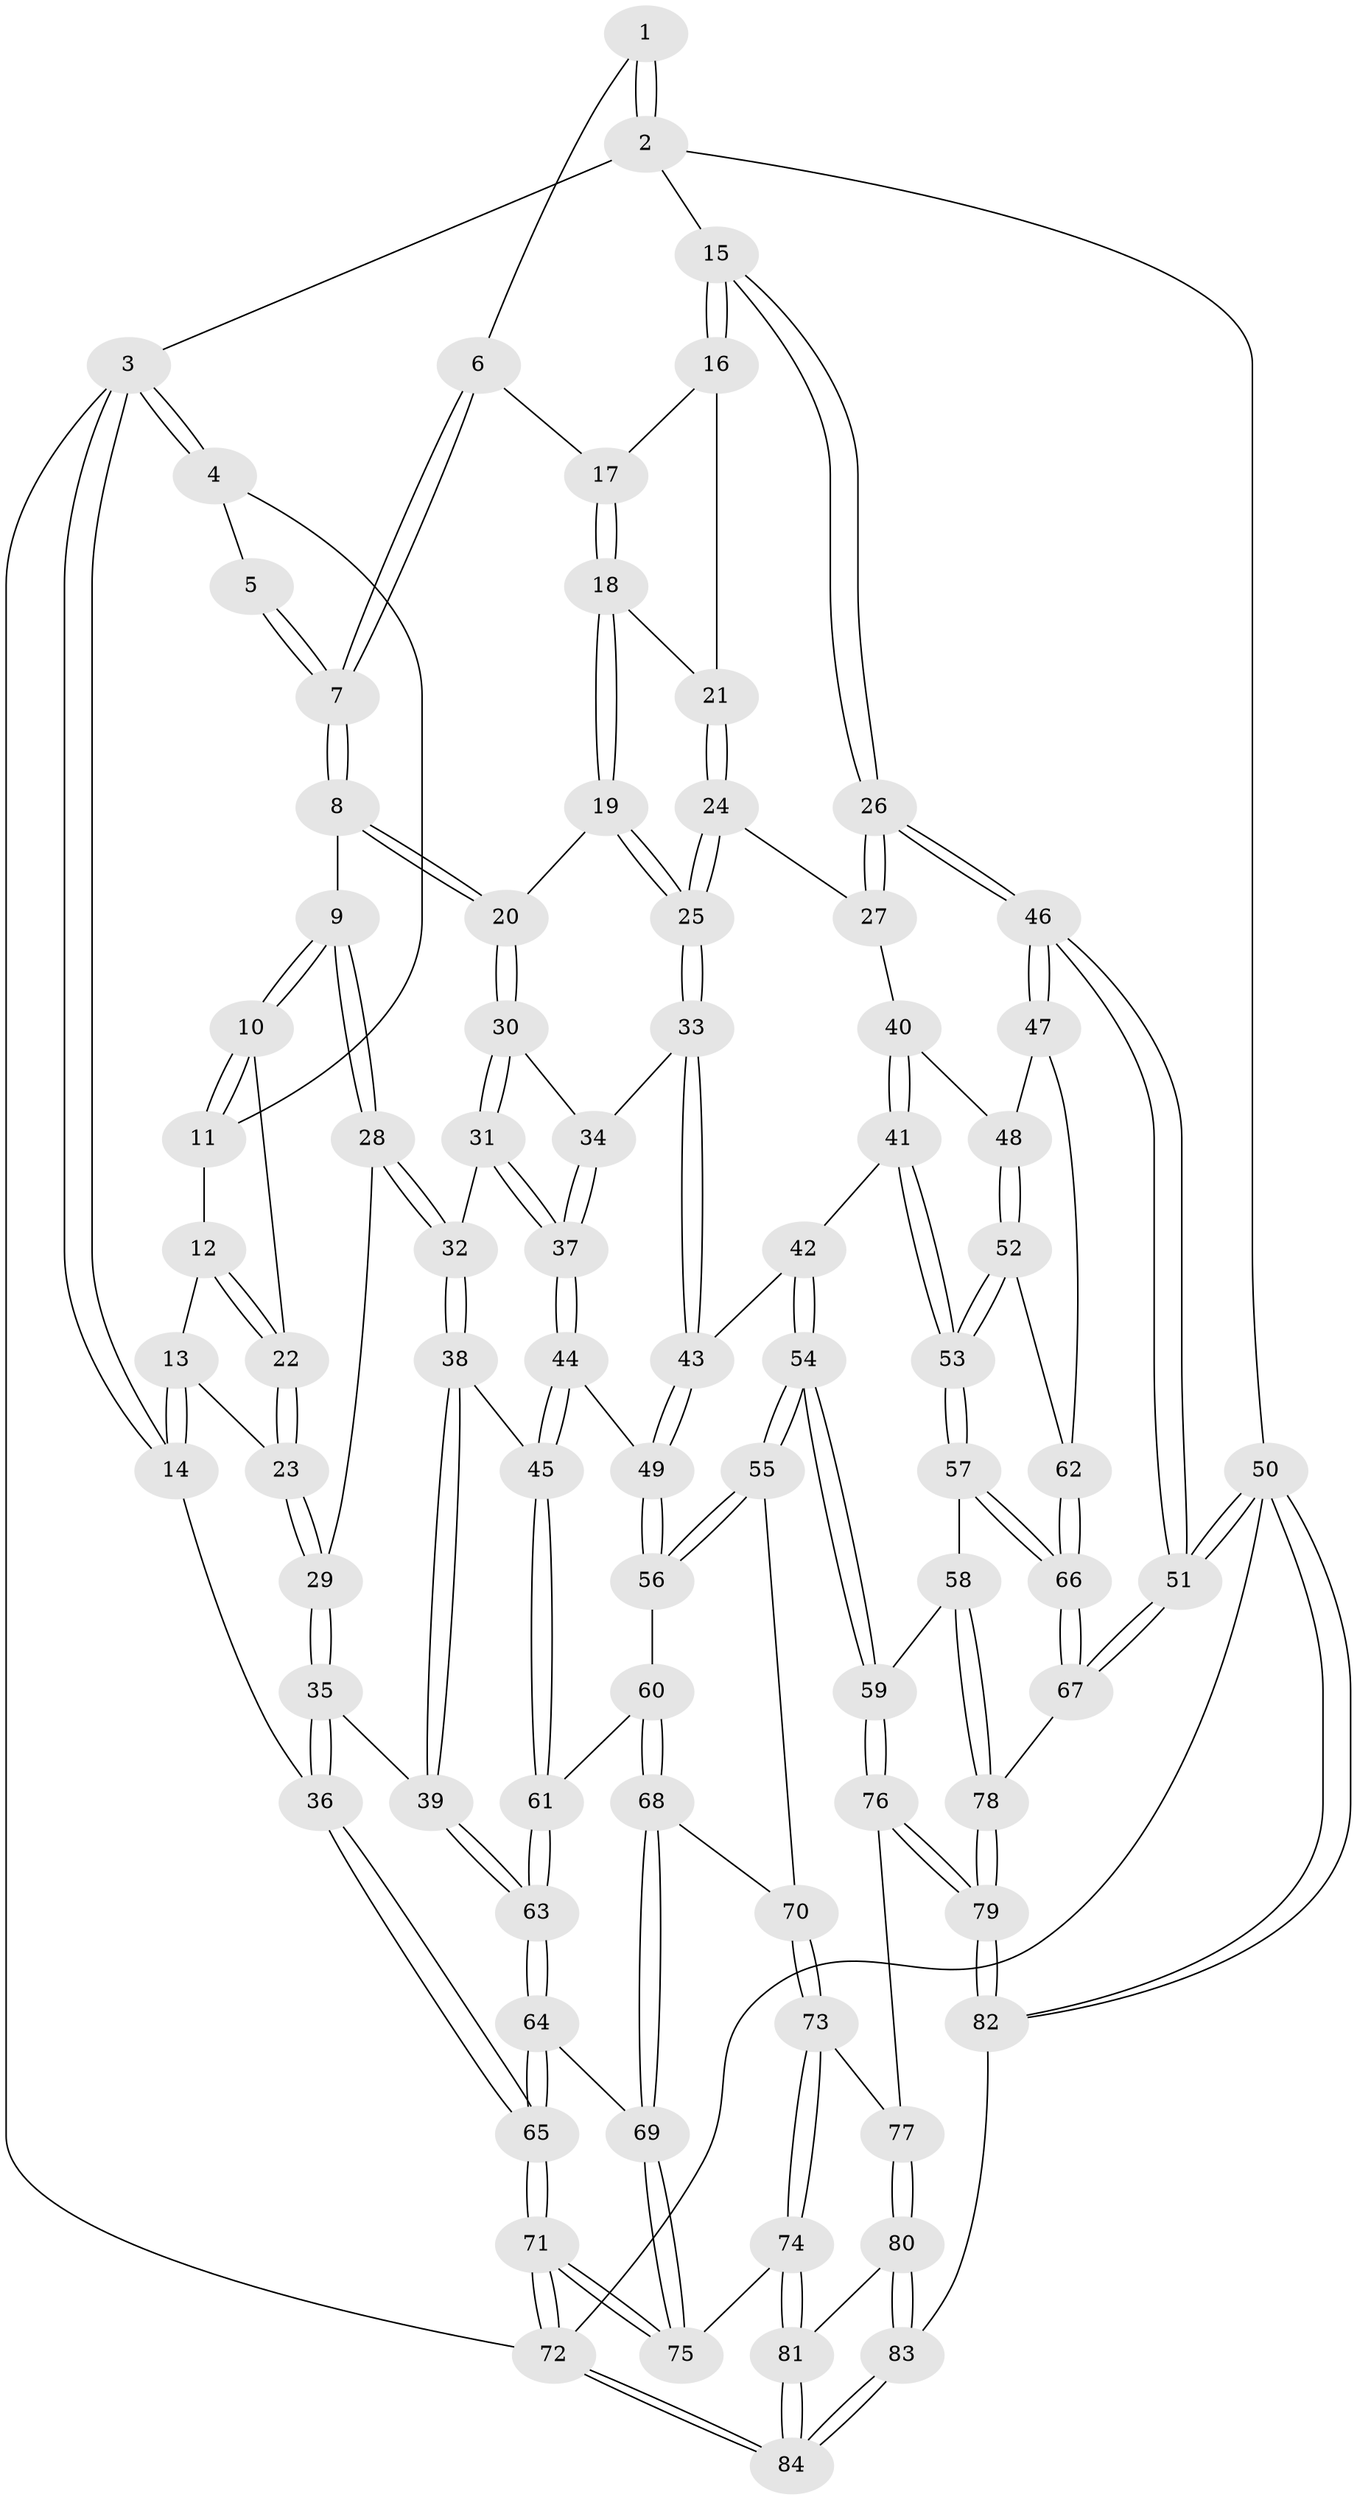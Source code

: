 // Generated by graph-tools (version 1.1) at 2025/17/03/09/25 04:17:16]
// undirected, 84 vertices, 207 edges
graph export_dot {
graph [start="1"]
  node [color=gray90,style=filled];
  1 [pos="+0.7279114860387879+0"];
  2 [pos="+1+0"];
  3 [pos="+0+0"];
  4 [pos="+0.017011606883651456+0"];
  5 [pos="+0.4750844481557953+0"];
  6 [pos="+0.6938384973140951+0.04435737015469139"];
  7 [pos="+0.4492372492254646+0.11103682776368325"];
  8 [pos="+0.44427564944589226+0.12972636202147603"];
  9 [pos="+0.29594008478260003+0.1551131733645257"];
  10 [pos="+0.2449950469467238+0.12224261647835087"];
  11 [pos="+0.11034789524434839+0"];
  12 [pos="+0.06984559392180893+0.15786010040013795"];
  13 [pos="+0.016753397669708844+0.19579955442829547"];
  14 [pos="+0+0.2337647781656389"];
  15 [pos="+1+0"];
  16 [pos="+0.8719174031791681+0.11905945098785141"];
  17 [pos="+0.6978692763970086+0.07794726546304685"];
  18 [pos="+0.6901085994250828+0.12650105613479304"];
  19 [pos="+0.6317919534368308+0.17949042117632188"];
  20 [pos="+0.4585333462443988+0.14903912109752154"];
  21 [pos="+0.7762481885564213+0.19718095816025027"];
  22 [pos="+0.13605044606154526+0.2104385455820718"];
  23 [pos="+0.1186787750092287+0.28477515758396144"];
  24 [pos="+0.789421544886313+0.28497538504469927"];
  25 [pos="+0.661592268032665+0.35221773709369975"];
  26 [pos="+1+0.260066329158717"];
  27 [pos="+0.9267456280807798+0.32143082495965464"];
  28 [pos="+0.2683674308977027+0.3170761808137945"];
  29 [pos="+0.12366984418668969+0.3344425659744087"];
  30 [pos="+0.46287961871595923+0.1893162020113141"];
  31 [pos="+0.3758992016495614+0.37216773824759103"];
  32 [pos="+0.3167607450154797+0.36870743880216905"];
  33 [pos="+0.6580821739668321+0.3578069686831856"];
  34 [pos="+0.5325040281013727+0.3036199770156893"];
  35 [pos="+0.04322229660938511+0.4208067597752743"];
  36 [pos="+0+0.4673122934293925"];
  37 [pos="+0.42247834047713273+0.40235521954718767"];
  38 [pos="+0.2840162195318813+0.44452616382552085"];
  39 [pos="+0.20262609572411427+0.517632892683445"];
  40 [pos="+0.8567922325783393+0.42288548783700775"];
  41 [pos="+0.7510766231450969+0.4611780677888217"];
  42 [pos="+0.6574939399154278+0.40536413391066783"];
  43 [pos="+0.6558603534208823+0.40246212679764465"];
  44 [pos="+0.4513343115023289+0.4473045420909573"];
  45 [pos="+0.3646387303135406+0.5345516355614826"];
  46 [pos="+1+0.41921473848124574"];
  47 [pos="+0.9490464836498772+0.5172512957436952"];
  48 [pos="+0.8768764040025058+0.489652393379569"];
  49 [pos="+0.48399333487060553+0.46521600203272107"];
  50 [pos="+1+1"];
  51 [pos="+1+0.8491762693888436"];
  52 [pos="+0.8386712627247591+0.5377895909172136"];
  53 [pos="+0.7860339423902893+0.5534827359351466"];
  54 [pos="+0.617927012800596+0.6509419762281226"];
  55 [pos="+0.5144563675532194+0.6187727151878655"];
  56 [pos="+0.5129912812886631+0.6165835670544798"];
  57 [pos="+0.7549516788179718+0.6633152485996151"];
  58 [pos="+0.6614747522975484+0.6875993522690058"];
  59 [pos="+0.6484043300608489+0.6827812305586284"];
  60 [pos="+0.3832750882260975+0.5780120772030207"];
  61 [pos="+0.3610365431828851+0.5525821763425668"];
  62 [pos="+0.9115826719540889+0.5748675858975186"];
  63 [pos="+0.22696056636558068+0.6039263906278804"];
  64 [pos="+0.22064348624993957+0.6406496464461244"];
  65 [pos="+0+0.5935044225539046"];
  66 [pos="+0.9138614082448725+0.7274410808396422"];
  67 [pos="+0.9737124750361649+0.7789573975856755"];
  68 [pos="+0.35031491202851406+0.6884982912606311"];
  69 [pos="+0.23678472183629018+0.6981785953698871"];
  70 [pos="+0.42030193556785256+0.7102749612000201"];
  71 [pos="+0+0.9584354867659328"];
  72 [pos="+0+1"];
  73 [pos="+0.4367303885444114+0.7927087792073998"];
  74 [pos="+0.2610589917919719+0.8283606594438994"];
  75 [pos="+0.21269511568080246+0.7717703484490654"];
  76 [pos="+0.5257043029944826+0.8076859380251301"];
  77 [pos="+0.45529341718795846+0.8131081761760824"];
  78 [pos="+0.7129427444953402+0.9465133326753855"];
  79 [pos="+0.6684066318336342+1"];
  80 [pos="+0.4386927063506196+0.8837201015502177"];
  81 [pos="+0.2836969914685853+0.8988350230657103"];
  82 [pos="+0.6502266133607723+1"];
  83 [pos="+0.5277444074397831+1"];
  84 [pos="+0.2577069086808942+1"];
  1 -- 2;
  1 -- 2;
  1 -- 6;
  2 -- 3;
  2 -- 15;
  2 -- 50;
  3 -- 4;
  3 -- 4;
  3 -- 14;
  3 -- 14;
  3 -- 72;
  4 -- 5;
  4 -- 11;
  5 -- 7;
  5 -- 7;
  6 -- 7;
  6 -- 7;
  6 -- 17;
  7 -- 8;
  7 -- 8;
  8 -- 9;
  8 -- 20;
  8 -- 20;
  9 -- 10;
  9 -- 10;
  9 -- 28;
  9 -- 28;
  10 -- 11;
  10 -- 11;
  10 -- 22;
  11 -- 12;
  12 -- 13;
  12 -- 22;
  12 -- 22;
  13 -- 14;
  13 -- 14;
  13 -- 23;
  14 -- 36;
  15 -- 16;
  15 -- 16;
  15 -- 26;
  15 -- 26;
  16 -- 17;
  16 -- 21;
  17 -- 18;
  17 -- 18;
  18 -- 19;
  18 -- 19;
  18 -- 21;
  19 -- 20;
  19 -- 25;
  19 -- 25;
  20 -- 30;
  20 -- 30;
  21 -- 24;
  21 -- 24;
  22 -- 23;
  22 -- 23;
  23 -- 29;
  23 -- 29;
  24 -- 25;
  24 -- 25;
  24 -- 27;
  25 -- 33;
  25 -- 33;
  26 -- 27;
  26 -- 27;
  26 -- 46;
  26 -- 46;
  27 -- 40;
  28 -- 29;
  28 -- 32;
  28 -- 32;
  29 -- 35;
  29 -- 35;
  30 -- 31;
  30 -- 31;
  30 -- 34;
  31 -- 32;
  31 -- 37;
  31 -- 37;
  32 -- 38;
  32 -- 38;
  33 -- 34;
  33 -- 43;
  33 -- 43;
  34 -- 37;
  34 -- 37;
  35 -- 36;
  35 -- 36;
  35 -- 39;
  36 -- 65;
  36 -- 65;
  37 -- 44;
  37 -- 44;
  38 -- 39;
  38 -- 39;
  38 -- 45;
  39 -- 63;
  39 -- 63;
  40 -- 41;
  40 -- 41;
  40 -- 48;
  41 -- 42;
  41 -- 53;
  41 -- 53;
  42 -- 43;
  42 -- 54;
  42 -- 54;
  43 -- 49;
  43 -- 49;
  44 -- 45;
  44 -- 45;
  44 -- 49;
  45 -- 61;
  45 -- 61;
  46 -- 47;
  46 -- 47;
  46 -- 51;
  46 -- 51;
  47 -- 48;
  47 -- 62;
  48 -- 52;
  48 -- 52;
  49 -- 56;
  49 -- 56;
  50 -- 51;
  50 -- 51;
  50 -- 82;
  50 -- 82;
  50 -- 72;
  51 -- 67;
  51 -- 67;
  52 -- 53;
  52 -- 53;
  52 -- 62;
  53 -- 57;
  53 -- 57;
  54 -- 55;
  54 -- 55;
  54 -- 59;
  54 -- 59;
  55 -- 56;
  55 -- 56;
  55 -- 70;
  56 -- 60;
  57 -- 58;
  57 -- 66;
  57 -- 66;
  58 -- 59;
  58 -- 78;
  58 -- 78;
  59 -- 76;
  59 -- 76;
  60 -- 61;
  60 -- 68;
  60 -- 68;
  61 -- 63;
  61 -- 63;
  62 -- 66;
  62 -- 66;
  63 -- 64;
  63 -- 64;
  64 -- 65;
  64 -- 65;
  64 -- 69;
  65 -- 71;
  65 -- 71;
  66 -- 67;
  66 -- 67;
  67 -- 78;
  68 -- 69;
  68 -- 69;
  68 -- 70;
  69 -- 75;
  69 -- 75;
  70 -- 73;
  70 -- 73;
  71 -- 72;
  71 -- 72;
  71 -- 75;
  71 -- 75;
  72 -- 84;
  72 -- 84;
  73 -- 74;
  73 -- 74;
  73 -- 77;
  74 -- 75;
  74 -- 81;
  74 -- 81;
  76 -- 77;
  76 -- 79;
  76 -- 79;
  77 -- 80;
  77 -- 80;
  78 -- 79;
  78 -- 79;
  79 -- 82;
  79 -- 82;
  80 -- 81;
  80 -- 83;
  80 -- 83;
  81 -- 84;
  81 -- 84;
  82 -- 83;
  83 -- 84;
  83 -- 84;
}
